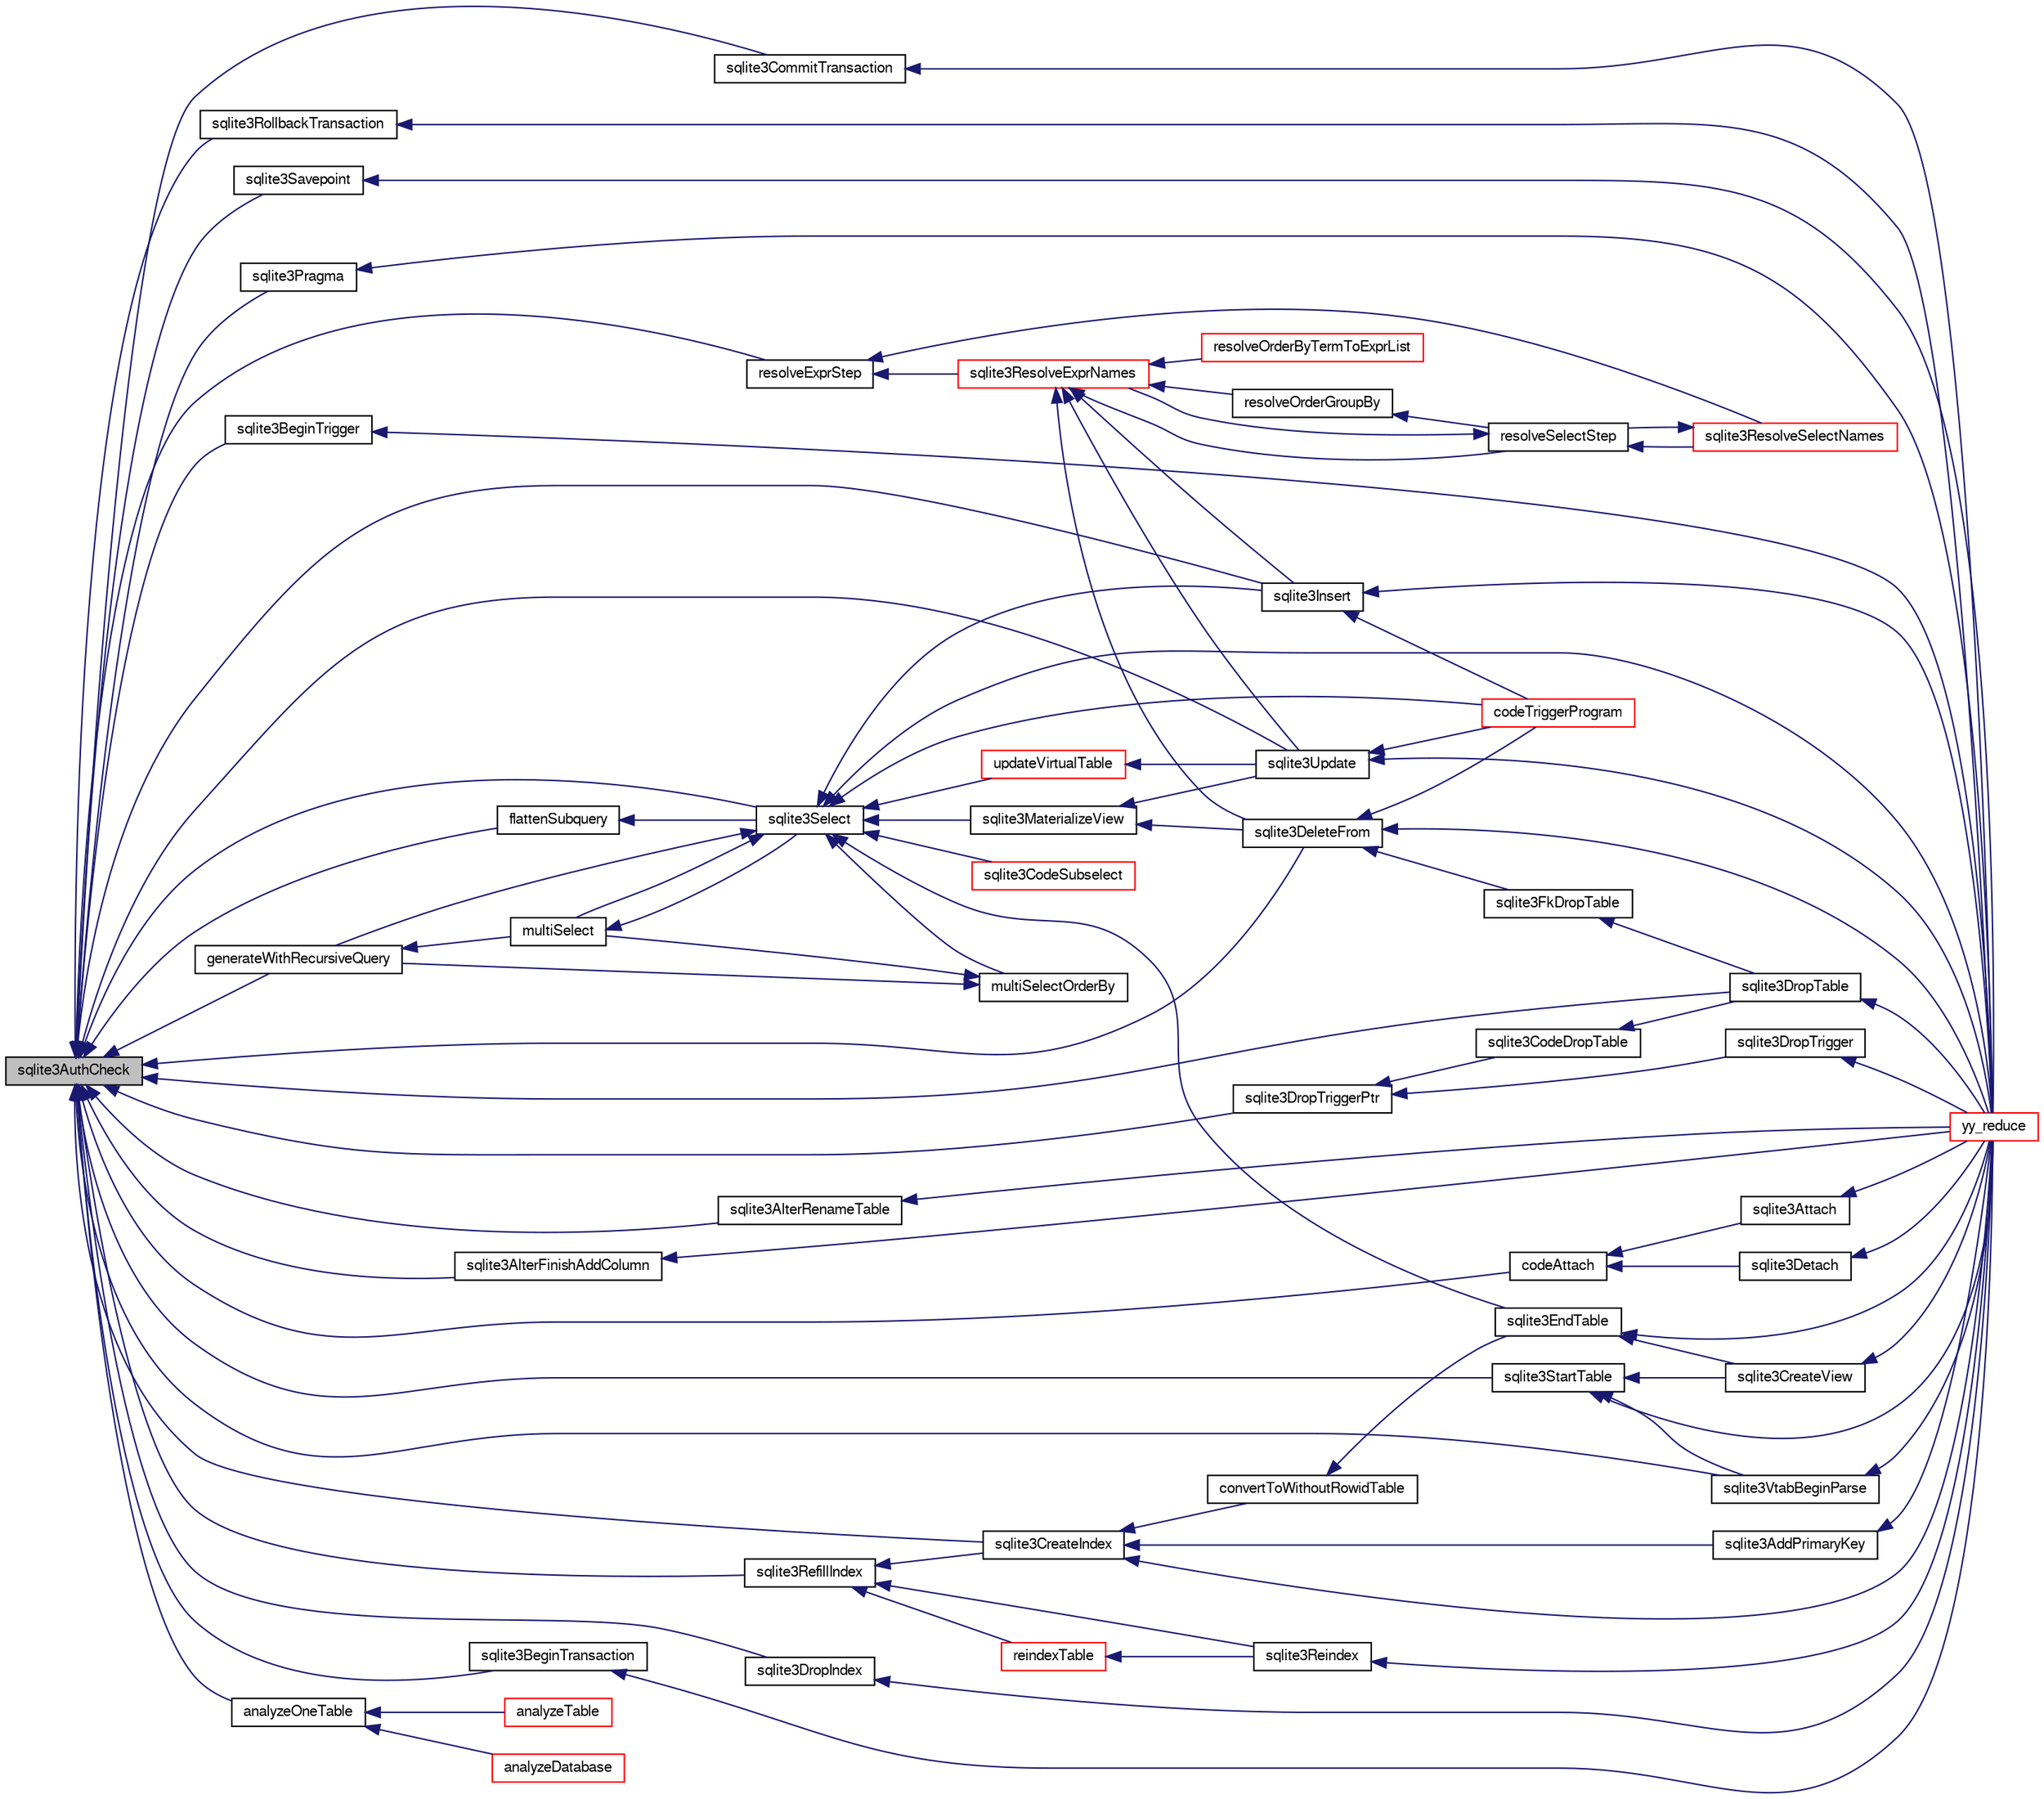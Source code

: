 digraph "sqlite3AuthCheck"
{
  edge [fontname="FreeSans",fontsize="10",labelfontname="FreeSans",labelfontsize="10"];
  node [fontname="FreeSans",fontsize="10",shape=record];
  rankdir="LR";
  Node424569 [label="sqlite3AuthCheck",height=0.2,width=0.4,color="black", fillcolor="grey75", style="filled", fontcolor="black"];
  Node424569 -> Node424570 [dir="back",color="midnightblue",fontsize="10",style="solid",fontname="FreeSans"];
  Node424570 [label="resolveExprStep",height=0.2,width=0.4,color="black", fillcolor="white", style="filled",URL="$sqlite3_8c.html#a0687a8650fd8a4ebbf5c2c5a75a8fb13"];
  Node424570 -> Node424571 [dir="back",color="midnightblue",fontsize="10",style="solid",fontname="FreeSans"];
  Node424571 [label="sqlite3ResolveExprNames",height=0.2,width=0.4,color="red", fillcolor="white", style="filled",URL="$sqlite3_8c.html#a537cf717a3f847807d3a3fd65da636ad"];
  Node424571 -> Node424572 [dir="back",color="midnightblue",fontsize="10",style="solid",fontname="FreeSans"];
  Node424572 [label="resolveOrderByTermToExprList",height=0.2,width=0.4,color="red", fillcolor="white", style="filled",URL="$sqlite3_8c.html#ac7f7eabdc769257622ad90aac3e02fe6"];
  Node424571 -> Node424652 [dir="back",color="midnightblue",fontsize="10",style="solid",fontname="FreeSans"];
  Node424652 [label="resolveOrderGroupBy",height=0.2,width=0.4,color="black", fillcolor="white", style="filled",URL="$sqlite3_8c.html#a4dc8ed6177a5de887eae1010992e3d00"];
  Node424652 -> Node424574 [dir="back",color="midnightblue",fontsize="10",style="solid",fontname="FreeSans"];
  Node424574 [label="resolveSelectStep",height=0.2,width=0.4,color="black", fillcolor="white", style="filled",URL="$sqlite3_8c.html#a0b9015a9e505c63fd104dcbad672c814"];
  Node424574 -> Node424571 [dir="back",color="midnightblue",fontsize="10",style="solid",fontname="FreeSans"];
  Node424574 -> Node424575 [dir="back",color="midnightblue",fontsize="10",style="solid",fontname="FreeSans"];
  Node424575 [label="sqlite3ResolveSelectNames",height=0.2,width=0.4,color="red", fillcolor="white", style="filled",URL="$sqlite3_8c.html#a0cf10c480643b1ab9eaa02056a400734"];
  Node424575 -> Node424574 [dir="back",color="midnightblue",fontsize="10",style="solid",fontname="FreeSans"];
  Node424571 -> Node424574 [dir="back",color="midnightblue",fontsize="10",style="solid",fontname="FreeSans"];
  Node424571 -> Node424585 [dir="back",color="midnightblue",fontsize="10",style="solid",fontname="FreeSans"];
  Node424585 [label="sqlite3DeleteFrom",height=0.2,width=0.4,color="black", fillcolor="white", style="filled",URL="$sqlite3_8c.html#ab9b4b45349188b49eabb23f94608a091"];
  Node424585 -> Node424586 [dir="back",color="midnightblue",fontsize="10",style="solid",fontname="FreeSans"];
  Node424586 [label="sqlite3FkDropTable",height=0.2,width=0.4,color="black", fillcolor="white", style="filled",URL="$sqlite3_8c.html#a1218c6fc74e89152ceaa4760e82f5ef9"];
  Node424586 -> Node424584 [dir="back",color="midnightblue",fontsize="10",style="solid",fontname="FreeSans"];
  Node424584 [label="sqlite3DropTable",height=0.2,width=0.4,color="black", fillcolor="white", style="filled",URL="$sqlite3_8c.html#a5534f77364b5568783c0e50db3c9defb"];
  Node424584 -> Node424580 [dir="back",color="midnightblue",fontsize="10",style="solid",fontname="FreeSans"];
  Node424580 [label="yy_reduce",height=0.2,width=0.4,color="red", fillcolor="white", style="filled",URL="$sqlite3_8c.html#a7c419a9b25711c666a9a2449ef377f14"];
  Node424585 -> Node424587 [dir="back",color="midnightblue",fontsize="10",style="solid",fontname="FreeSans"];
  Node424587 [label="codeTriggerProgram",height=0.2,width=0.4,color="red", fillcolor="white", style="filled",URL="$sqlite3_8c.html#a120801f59d9281d201d2ff4b2606836e"];
  Node424585 -> Node424580 [dir="back",color="midnightblue",fontsize="10",style="solid",fontname="FreeSans"];
  Node424571 -> Node424594 [dir="back",color="midnightblue",fontsize="10",style="solid",fontname="FreeSans"];
  Node424594 [label="sqlite3Insert",height=0.2,width=0.4,color="black", fillcolor="white", style="filled",URL="$sqlite3_8c.html#a5b17c9c2000bae6bdff8e6be48d7dc2b"];
  Node424594 -> Node424587 [dir="back",color="midnightblue",fontsize="10",style="solid",fontname="FreeSans"];
  Node424594 -> Node424580 [dir="back",color="midnightblue",fontsize="10",style="solid",fontname="FreeSans"];
  Node424571 -> Node424595 [dir="back",color="midnightblue",fontsize="10",style="solid",fontname="FreeSans"];
  Node424595 [label="sqlite3Update",height=0.2,width=0.4,color="black", fillcolor="white", style="filled",URL="$sqlite3_8c.html#ac5aa67c46e8cc8174566fabe6809fafa"];
  Node424595 -> Node424587 [dir="back",color="midnightblue",fontsize="10",style="solid",fontname="FreeSans"];
  Node424595 -> Node424580 [dir="back",color="midnightblue",fontsize="10",style="solid",fontname="FreeSans"];
  Node424570 -> Node424575 [dir="back",color="midnightblue",fontsize="10",style="solid",fontname="FreeSans"];
  Node424569 -> Node424583 [dir="back",color="midnightblue",fontsize="10",style="solid",fontname="FreeSans"];
  Node424583 [label="sqlite3AlterRenameTable",height=0.2,width=0.4,color="black", fillcolor="white", style="filled",URL="$sqlite3_8c.html#aa5cfdb507ff74e559f2efb0318c96d2c"];
  Node424583 -> Node424580 [dir="back",color="midnightblue",fontsize="10",style="solid",fontname="FreeSans"];
  Node424569 -> Node424655 [dir="back",color="midnightblue",fontsize="10",style="solid",fontname="FreeSans"];
  Node424655 [label="sqlite3AlterFinishAddColumn",height=0.2,width=0.4,color="black", fillcolor="white", style="filled",URL="$sqlite3_8c.html#a392e1e5be904b01216faae16a77c2c31"];
  Node424655 -> Node424580 [dir="back",color="midnightblue",fontsize="10",style="solid",fontname="FreeSans"];
  Node424569 -> Node424656 [dir="back",color="midnightblue",fontsize="10",style="solid",fontname="FreeSans"];
  Node424656 [label="analyzeOneTable",height=0.2,width=0.4,color="black", fillcolor="white", style="filled",URL="$sqlite3_8c.html#a31d4182bf855943a5d0526dbb4987803"];
  Node424656 -> Node424657 [dir="back",color="midnightblue",fontsize="10",style="solid",fontname="FreeSans"];
  Node424657 [label="analyzeDatabase",height=0.2,width=0.4,color="red", fillcolor="white", style="filled",URL="$sqlite3_8c.html#a19f2a630f42aaa010d1b47b81f8cea18"];
  Node424656 -> Node424659 [dir="back",color="midnightblue",fontsize="10",style="solid",fontname="FreeSans"];
  Node424659 [label="analyzeTable",height=0.2,width=0.4,color="red", fillcolor="white", style="filled",URL="$sqlite3_8c.html#a85f18bcf2d42d5d6ae3033b0c49144b6"];
  Node424569 -> Node424627 [dir="back",color="midnightblue",fontsize="10",style="solid",fontname="FreeSans"];
  Node424627 [label="codeAttach",height=0.2,width=0.4,color="black", fillcolor="white", style="filled",URL="$sqlite3_8c.html#ade4e9e30d828a19c191fdcb098676d5b"];
  Node424627 -> Node424628 [dir="back",color="midnightblue",fontsize="10",style="solid",fontname="FreeSans"];
  Node424628 [label="sqlite3Detach",height=0.2,width=0.4,color="black", fillcolor="white", style="filled",URL="$sqlite3_8c.html#ab1a5a0b01c7560aef5e0b8603a68747d"];
  Node424628 -> Node424580 [dir="back",color="midnightblue",fontsize="10",style="solid",fontname="FreeSans"];
  Node424627 -> Node424629 [dir="back",color="midnightblue",fontsize="10",style="solid",fontname="FreeSans"];
  Node424629 [label="sqlite3Attach",height=0.2,width=0.4,color="black", fillcolor="white", style="filled",URL="$sqlite3_8c.html#ae0907fe0b43cc1b4c7e6a16213e8546f"];
  Node424629 -> Node424580 [dir="back",color="midnightblue",fontsize="10",style="solid",fontname="FreeSans"];
  Node424569 -> Node424660 [dir="back",color="midnightblue",fontsize="10",style="solid",fontname="FreeSans"];
  Node424660 [label="sqlite3StartTable",height=0.2,width=0.4,color="black", fillcolor="white", style="filled",URL="$sqlite3_8c.html#af49b4395f39d9078a0dda2484c183012"];
  Node424660 -> Node424579 [dir="back",color="midnightblue",fontsize="10",style="solid",fontname="FreeSans"];
  Node424579 [label="sqlite3CreateView",height=0.2,width=0.4,color="black", fillcolor="white", style="filled",URL="$sqlite3_8c.html#a9d85cb00ff71dee5cd9a019503a6982e"];
  Node424579 -> Node424580 [dir="back",color="midnightblue",fontsize="10",style="solid",fontname="FreeSans"];
  Node424660 -> Node424661 [dir="back",color="midnightblue",fontsize="10",style="solid",fontname="FreeSans"];
  Node424661 [label="sqlite3VtabBeginParse",height=0.2,width=0.4,color="black", fillcolor="white", style="filled",URL="$sqlite3_8c.html#a081b9e174ed9650ac90990d60cd36e96"];
  Node424661 -> Node424580 [dir="back",color="midnightblue",fontsize="10",style="solid",fontname="FreeSans"];
  Node424660 -> Node424580 [dir="back",color="midnightblue",fontsize="10",style="solid",fontname="FreeSans"];
  Node424569 -> Node424584 [dir="back",color="midnightblue",fontsize="10",style="solid",fontname="FreeSans"];
  Node424569 -> Node424611 [dir="back",color="midnightblue",fontsize="10",style="solid",fontname="FreeSans"];
  Node424611 [label="sqlite3RefillIndex",height=0.2,width=0.4,color="black", fillcolor="white", style="filled",URL="$sqlite3_8c.html#a17be5b679d9181b961ea9ba4a18d4f80"];
  Node424611 -> Node424612 [dir="back",color="midnightblue",fontsize="10",style="solid",fontname="FreeSans"];
  Node424612 [label="sqlite3CreateIndex",height=0.2,width=0.4,color="black", fillcolor="white", style="filled",URL="$sqlite3_8c.html#a8dbe5e590ab6c58a8c45f34f7c81e825"];
  Node424612 -> Node424613 [dir="back",color="midnightblue",fontsize="10",style="solid",fontname="FreeSans"];
  Node424613 [label="sqlite3AddPrimaryKey",height=0.2,width=0.4,color="black", fillcolor="white", style="filled",URL="$sqlite3_8c.html#af2b0672c3379d2a7d927d210ae0ade62"];
  Node424613 -> Node424580 [dir="back",color="midnightblue",fontsize="10",style="solid",fontname="FreeSans"];
  Node424612 -> Node424614 [dir="back",color="midnightblue",fontsize="10",style="solid",fontname="FreeSans"];
  Node424614 [label="convertToWithoutRowidTable",height=0.2,width=0.4,color="black", fillcolor="white", style="filled",URL="$sqlite3_8c.html#a0d41effc4e4a0ba740429a08f6747313"];
  Node424614 -> Node424578 [dir="back",color="midnightblue",fontsize="10",style="solid",fontname="FreeSans"];
  Node424578 [label="sqlite3EndTable",height=0.2,width=0.4,color="black", fillcolor="white", style="filled",URL="$sqlite3_8c.html#a7b5f2c66c0f0b6f819d970ca389768b0"];
  Node424578 -> Node424579 [dir="back",color="midnightblue",fontsize="10",style="solid",fontname="FreeSans"];
  Node424578 -> Node424580 [dir="back",color="midnightblue",fontsize="10",style="solid",fontname="FreeSans"];
  Node424612 -> Node424580 [dir="back",color="midnightblue",fontsize="10",style="solid",fontname="FreeSans"];
  Node424611 -> Node424615 [dir="back",color="midnightblue",fontsize="10",style="solid",fontname="FreeSans"];
  Node424615 [label="reindexTable",height=0.2,width=0.4,color="red", fillcolor="white", style="filled",URL="$sqlite3_8c.html#aaa297e36c19aa0d39c60bf95a03b04b6"];
  Node424615 -> Node424617 [dir="back",color="midnightblue",fontsize="10",style="solid",fontname="FreeSans"];
  Node424617 [label="sqlite3Reindex",height=0.2,width=0.4,color="black", fillcolor="white", style="filled",URL="$sqlite3_8c.html#abd189e31189391e1ef114b413ff4abbf"];
  Node424617 -> Node424580 [dir="back",color="midnightblue",fontsize="10",style="solid",fontname="FreeSans"];
  Node424611 -> Node424617 [dir="back",color="midnightblue",fontsize="10",style="solid",fontname="FreeSans"];
  Node424569 -> Node424612 [dir="back",color="midnightblue",fontsize="10",style="solid",fontname="FreeSans"];
  Node424569 -> Node424662 [dir="back",color="midnightblue",fontsize="10",style="solid",fontname="FreeSans"];
  Node424662 [label="sqlite3DropIndex",height=0.2,width=0.4,color="black", fillcolor="white", style="filled",URL="$sqlite3_8c.html#a3ffd2536f34a0cf6d427710b06b71e83"];
  Node424662 -> Node424580 [dir="back",color="midnightblue",fontsize="10",style="solid",fontname="FreeSans"];
  Node424569 -> Node424663 [dir="back",color="midnightblue",fontsize="10",style="solid",fontname="FreeSans"];
  Node424663 [label="sqlite3BeginTransaction",height=0.2,width=0.4,color="black", fillcolor="white", style="filled",URL="$sqlite3_8c.html#abfb93cfc61e03b96fc07c5bb4a42c51d"];
  Node424663 -> Node424580 [dir="back",color="midnightblue",fontsize="10",style="solid",fontname="FreeSans"];
  Node424569 -> Node424664 [dir="back",color="midnightblue",fontsize="10",style="solid",fontname="FreeSans"];
  Node424664 [label="sqlite3CommitTransaction",height=0.2,width=0.4,color="black", fillcolor="white", style="filled",URL="$sqlite3_8c.html#a3000669be95794564e93695ec495621e"];
  Node424664 -> Node424580 [dir="back",color="midnightblue",fontsize="10",style="solid",fontname="FreeSans"];
  Node424569 -> Node424665 [dir="back",color="midnightblue",fontsize="10",style="solid",fontname="FreeSans"];
  Node424665 [label="sqlite3RollbackTransaction",height=0.2,width=0.4,color="black", fillcolor="white", style="filled",URL="$sqlite3_8c.html#a0f9887a7e7efd404af07707000286f1b"];
  Node424665 -> Node424580 [dir="back",color="midnightblue",fontsize="10",style="solid",fontname="FreeSans"];
  Node424569 -> Node424666 [dir="back",color="midnightblue",fontsize="10",style="solid",fontname="FreeSans"];
  Node424666 [label="sqlite3Savepoint",height=0.2,width=0.4,color="black", fillcolor="white", style="filled",URL="$sqlite3_8c.html#a85088587b34effc9b3430bbb3e4f3852"];
  Node424666 -> Node424580 [dir="back",color="midnightblue",fontsize="10",style="solid",fontname="FreeSans"];
  Node424569 -> Node424585 [dir="back",color="midnightblue",fontsize="10",style="solid",fontname="FreeSans"];
  Node424569 -> Node424594 [dir="back",color="midnightblue",fontsize="10",style="solid",fontname="FreeSans"];
  Node424569 -> Node424598 [dir="back",color="midnightblue",fontsize="10",style="solid",fontname="FreeSans"];
  Node424598 [label="sqlite3Pragma",height=0.2,width=0.4,color="black", fillcolor="white", style="filled",URL="$sqlite3_8c.html#a111391370f58f8e6a6eca51fd34d62ed"];
  Node424598 -> Node424580 [dir="back",color="midnightblue",fontsize="10",style="solid",fontname="FreeSans"];
  Node424569 -> Node424632 [dir="back",color="midnightblue",fontsize="10",style="solid",fontname="FreeSans"];
  Node424632 [label="generateWithRecursiveQuery",height=0.2,width=0.4,color="black", fillcolor="white", style="filled",URL="$sqlite3_8c.html#ade2c3663fa9c3b9676507984b9483942"];
  Node424632 -> Node424633 [dir="back",color="midnightblue",fontsize="10",style="solid",fontname="FreeSans"];
  Node424633 [label="multiSelect",height=0.2,width=0.4,color="black", fillcolor="white", style="filled",URL="$sqlite3_8c.html#a6456c61f3d9b2389738753cedfa24fa7"];
  Node424633 -> Node424601 [dir="back",color="midnightblue",fontsize="10",style="solid",fontname="FreeSans"];
  Node424601 [label="sqlite3Select",height=0.2,width=0.4,color="black", fillcolor="white", style="filled",URL="$sqlite3_8c.html#a2465ee8c956209ba4b272477b7c21a45"];
  Node424601 -> Node424602 [dir="back",color="midnightblue",fontsize="10",style="solid",fontname="FreeSans"];
  Node424602 [label="sqlite3CodeSubselect",height=0.2,width=0.4,color="red", fillcolor="white", style="filled",URL="$sqlite3_8c.html#aa69b46d2204a1d1b110107a1be12ee0c"];
  Node424601 -> Node424578 [dir="back",color="midnightblue",fontsize="10",style="solid",fontname="FreeSans"];
  Node424601 -> Node424650 [dir="back",color="midnightblue",fontsize="10",style="solid",fontname="FreeSans"];
  Node424650 [label="sqlite3MaterializeView",height=0.2,width=0.4,color="black", fillcolor="white", style="filled",URL="$sqlite3_8c.html#a4557984b0b75f998fb0c3f231c9b1def"];
  Node424650 -> Node424585 [dir="back",color="midnightblue",fontsize="10",style="solid",fontname="FreeSans"];
  Node424650 -> Node424595 [dir="back",color="midnightblue",fontsize="10",style="solid",fontname="FreeSans"];
  Node424601 -> Node424594 [dir="back",color="midnightblue",fontsize="10",style="solid",fontname="FreeSans"];
  Node424601 -> Node424632 [dir="back",color="midnightblue",fontsize="10",style="solid",fontname="FreeSans"];
  Node424601 -> Node424633 [dir="back",color="midnightblue",fontsize="10",style="solid",fontname="FreeSans"];
  Node424601 -> Node424634 [dir="back",color="midnightblue",fontsize="10",style="solid",fontname="FreeSans"];
  Node424634 [label="multiSelectOrderBy",height=0.2,width=0.4,color="black", fillcolor="white", style="filled",URL="$sqlite3_8c.html#afcdb8488c6f4dfdadaf9f04bca35b808"];
  Node424634 -> Node424632 [dir="back",color="midnightblue",fontsize="10",style="solid",fontname="FreeSans"];
  Node424634 -> Node424633 [dir="back",color="midnightblue",fontsize="10",style="solid",fontname="FreeSans"];
  Node424601 -> Node424587 [dir="back",color="midnightblue",fontsize="10",style="solid",fontname="FreeSans"];
  Node424601 -> Node424651 [dir="back",color="midnightblue",fontsize="10",style="solid",fontname="FreeSans"];
  Node424651 [label="updateVirtualTable",height=0.2,width=0.4,color="red", fillcolor="white", style="filled",URL="$sqlite3_8c.html#a740220531db9293c39a2cdd7da3f74e1"];
  Node424651 -> Node424595 [dir="back",color="midnightblue",fontsize="10",style="solid",fontname="FreeSans"];
  Node424601 -> Node424580 [dir="back",color="midnightblue",fontsize="10",style="solid",fontname="FreeSans"];
  Node424569 -> Node424667 [dir="back",color="midnightblue",fontsize="10",style="solid",fontname="FreeSans"];
  Node424667 [label="flattenSubquery",height=0.2,width=0.4,color="black", fillcolor="white", style="filled",URL="$sqlite3_8c.html#aa7dcde293e634ad09c4d76c16a640491"];
  Node424667 -> Node424601 [dir="back",color="midnightblue",fontsize="10",style="solid",fontname="FreeSans"];
  Node424569 -> Node424601 [dir="back",color="midnightblue",fontsize="10",style="solid",fontname="FreeSans"];
  Node424569 -> Node424668 [dir="back",color="midnightblue",fontsize="10",style="solid",fontname="FreeSans"];
  Node424668 [label="sqlite3BeginTrigger",height=0.2,width=0.4,color="black", fillcolor="white", style="filled",URL="$sqlite3_8c.html#ac20a731dbd52edec68a09962c7f39a4c"];
  Node424668 -> Node424580 [dir="back",color="midnightblue",fontsize="10",style="solid",fontname="FreeSans"];
  Node424569 -> Node424669 [dir="back",color="midnightblue",fontsize="10",style="solid",fontname="FreeSans"];
  Node424669 [label="sqlite3DropTriggerPtr",height=0.2,width=0.4,color="black", fillcolor="white", style="filled",URL="$sqlite3_8c.html#aa3a84617bfc76be1c61c27fc2b6d0b17"];
  Node424669 -> Node424670 [dir="back",color="midnightblue",fontsize="10",style="solid",fontname="FreeSans"];
  Node424670 [label="sqlite3CodeDropTable",height=0.2,width=0.4,color="black", fillcolor="white", style="filled",URL="$sqlite3_8c.html#aaf9a8d65346dc15bfcd60bc48e885f46"];
  Node424670 -> Node424584 [dir="back",color="midnightblue",fontsize="10",style="solid",fontname="FreeSans"];
  Node424669 -> Node424671 [dir="back",color="midnightblue",fontsize="10",style="solid",fontname="FreeSans"];
  Node424671 [label="sqlite3DropTrigger",height=0.2,width=0.4,color="black", fillcolor="white", style="filled",URL="$sqlite3_8c.html#affdf1dd65e331b06feaef6ff8636305f"];
  Node424671 -> Node424580 [dir="back",color="midnightblue",fontsize="10",style="solid",fontname="FreeSans"];
  Node424569 -> Node424595 [dir="back",color="midnightblue",fontsize="10",style="solid",fontname="FreeSans"];
  Node424569 -> Node424661 [dir="back",color="midnightblue",fontsize="10",style="solid",fontname="FreeSans"];
}

